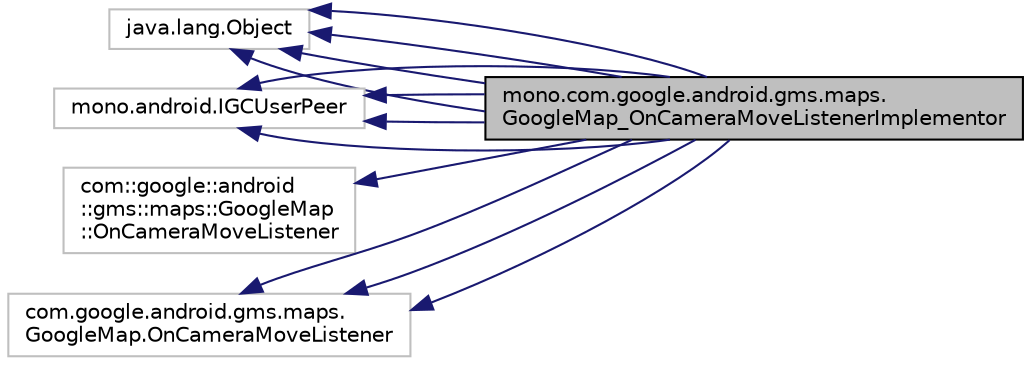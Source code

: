 digraph "mono.com.google.android.gms.maps.GoogleMap_OnCameraMoveListenerImplementor"
{
 // LATEX_PDF_SIZE
  edge [fontname="Helvetica",fontsize="10",labelfontname="Helvetica",labelfontsize="10"];
  node [fontname="Helvetica",fontsize="10",shape=record];
  rankdir="LR";
  Node1 [label="mono.com.google.android.gms.maps.\lGoogleMap_OnCameraMoveListenerImplementor",height=0.2,width=0.4,color="black", fillcolor="grey75", style="filled", fontcolor="black",tooltip=" "];
  Node2 -> Node1 [dir="back",color="midnightblue",fontsize="10",style="solid"];
  Node2 [label="java.lang.Object",height=0.2,width=0.4,color="grey75", fillcolor="white", style="filled",tooltip=" "];
  Node3 -> Node1 [dir="back",color="midnightblue",fontsize="10",style="solid"];
  Node3 [label="mono.android.IGCUserPeer",height=0.2,width=0.4,color="grey75", fillcolor="white", style="filled",tooltip=" "];
  Node4 -> Node1 [dir="back",color="midnightblue",fontsize="10",style="solid"];
  Node4 [label="com::google::android\l::gms::maps::GoogleMap\l::OnCameraMoveListener",height=0.2,width=0.4,color="grey75", fillcolor="white", style="filled",tooltip=" "];
  Node2 -> Node1 [dir="back",color="midnightblue",fontsize="10",style="solid"];
  Node3 -> Node1 [dir="back",color="midnightblue",fontsize="10",style="solid"];
  Node5 -> Node1 [dir="back",color="midnightblue",fontsize="10",style="solid"];
  Node5 [label="com.google.android.gms.maps.\lGoogleMap.OnCameraMoveListener",height=0.2,width=0.4,color="grey75", fillcolor="white", style="filled",tooltip=" "];
  Node2 -> Node1 [dir="back",color="midnightblue",fontsize="10",style="solid"];
  Node3 -> Node1 [dir="back",color="midnightblue",fontsize="10",style="solid"];
  Node5 -> Node1 [dir="back",color="midnightblue",fontsize="10",style="solid"];
  Node2 -> Node1 [dir="back",color="midnightblue",fontsize="10",style="solid"];
  Node3 -> Node1 [dir="back",color="midnightblue",fontsize="10",style="solid"];
  Node5 -> Node1 [dir="back",color="midnightblue",fontsize="10",style="solid"];
}

